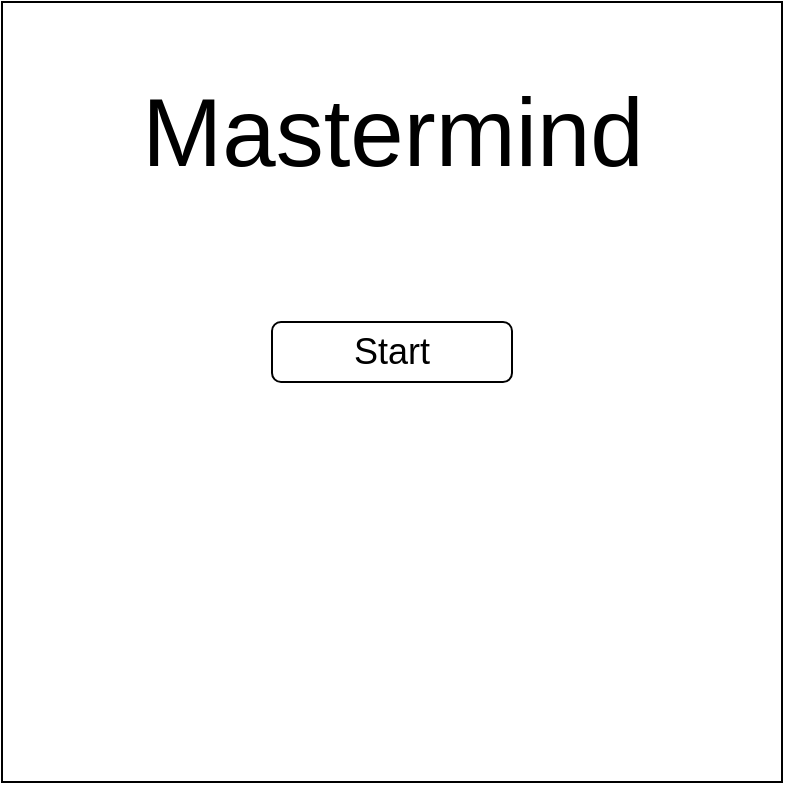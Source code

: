 <mxfile version="21.6.2" type="github">
  <diagram name="Page-1" id="mY1YBlUvBprySwaXG3Ng">
    <mxGraphModel dx="499" dy="469" grid="1" gridSize="10" guides="1" tooltips="1" connect="1" arrows="1" fold="1" page="1" pageScale="1" pageWidth="850" pageHeight="1100" math="0" shadow="0">
      <root>
        <mxCell id="0" />
        <mxCell id="1" parent="0" />
        <mxCell id="SRHJgwt1Rb7w8BrOkFrB-1" value="" style="whiteSpace=wrap;html=1;aspect=fixed;" vertex="1" parent="1">
          <mxGeometry x="50" y="10" width="390" height="390" as="geometry" />
        </mxCell>
        <mxCell id="SRHJgwt1Rb7w8BrOkFrB-2" value="&lt;font style=&quot;font-size: 48px;&quot;&gt;Mastermind&lt;/font&gt;" style="text;html=1;strokeColor=none;fillColor=none;align=center;verticalAlign=middle;whiteSpace=wrap;rounded=0;" vertex="1" parent="1">
          <mxGeometry x="202.5" y="60" width="85" height="30" as="geometry" />
        </mxCell>
        <mxCell id="SRHJgwt1Rb7w8BrOkFrB-5" value="" style="rounded=1;whiteSpace=wrap;html=1;" vertex="1" parent="1">
          <mxGeometry x="185" y="170" width="120" height="30" as="geometry" />
        </mxCell>
        <mxCell id="SRHJgwt1Rb7w8BrOkFrB-6" value="&lt;font style=&quot;font-size: 18px;&quot;&gt;Start&lt;/font&gt;" style="text;html=1;strokeColor=none;fillColor=none;align=center;verticalAlign=middle;whiteSpace=wrap;rounded=0;" vertex="1" parent="1">
          <mxGeometry x="215" y="170" width="60" height="30" as="geometry" />
        </mxCell>
      </root>
    </mxGraphModel>
  </diagram>
</mxfile>
